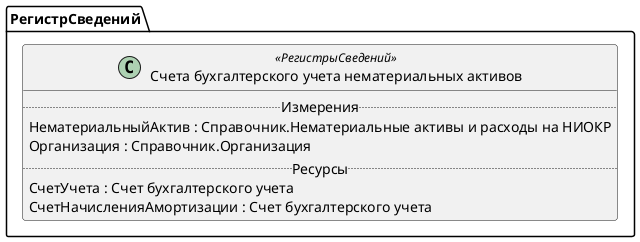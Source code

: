 ﻿@startuml СчетаБухгалтерскогоУчетаНМА
'!include templates.wsd
'..\include templates.wsd
class РегистрСведений.СчетаБухгалтерскогоУчетаНМА as "Счета бухгалтерского учета нематериальных активов" <<РегистрыСведений>>
{
..Измерения..
НематериальныйАктив : Справочник.Нематериальные активы и расходы на НИОКР
Организация : Справочник.Организация
..Ресурсы..
СчетУчета : Счет бухгалтерского учета
СчетНачисленияАмортизации : Счет бухгалтерского учета
}
@enduml
